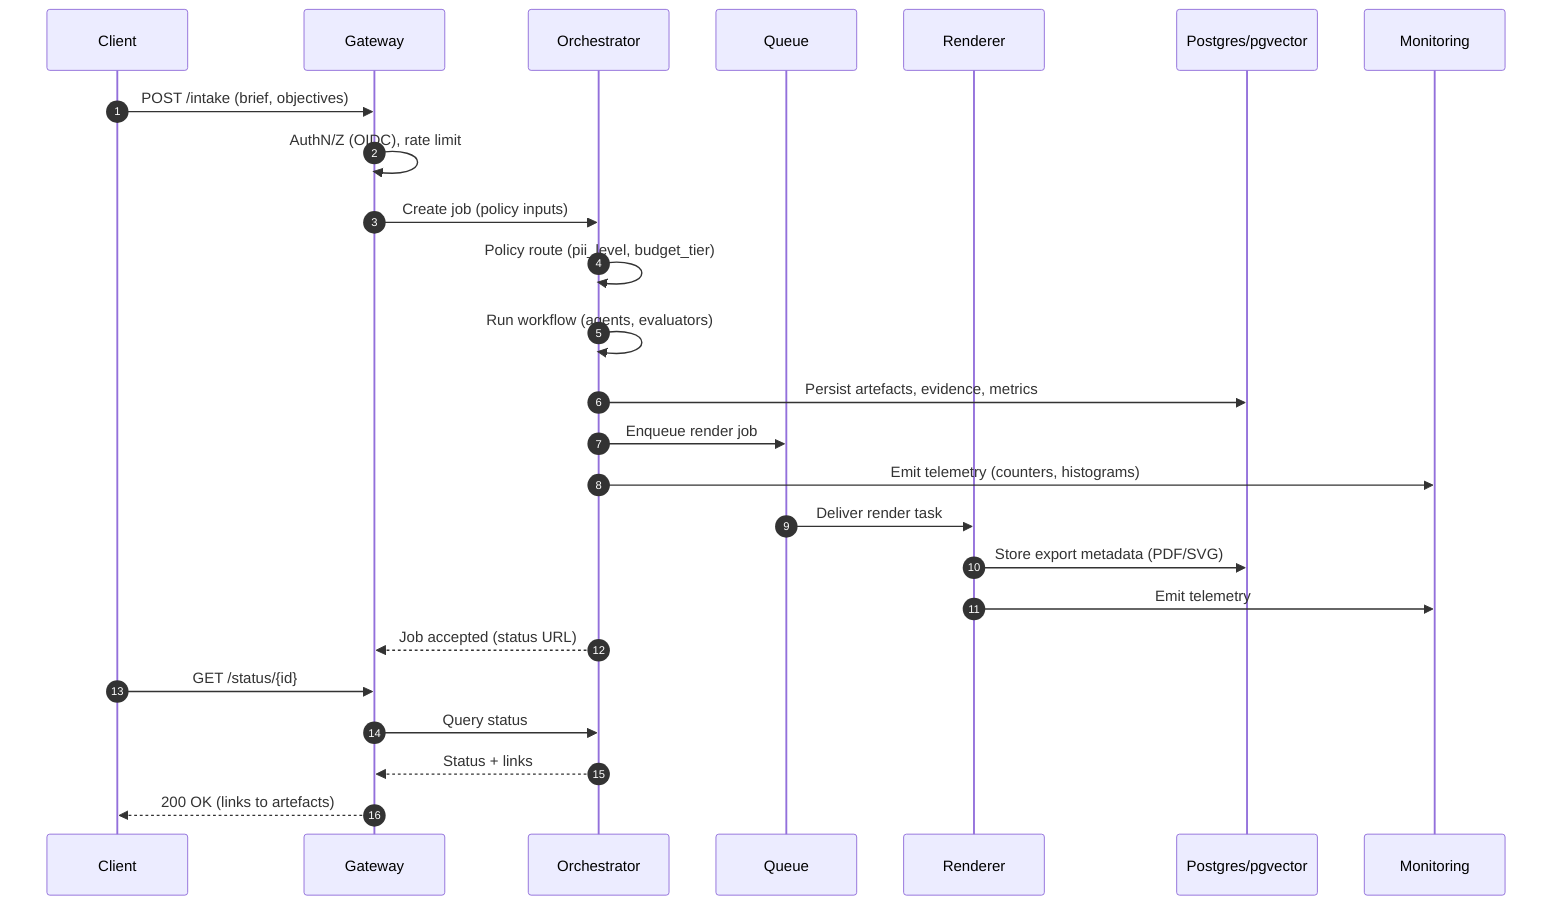 sequenceDiagram
    autonumber
    participant Client
    participant Gateway
    participant Orchestrator
    participant Queue
    participant Renderer
    participant DB as Postgres/pgvector
    participant Monitor as Monitoring

    Client->>Gateway: POST /intake (brief, objectives)
    Gateway->>Gateway: AuthN/Z (OIDC), rate limit
    Gateway->>Orchestrator: Create job (policy inputs)

    Orchestrator->>Orchestrator: Policy route (pii_level, budget_tier)
    Orchestrator->>Orchestrator: Run workflow (agents, evaluators)
    Orchestrator->>DB: Persist artefacts, evidence, metrics
    Orchestrator->>Queue: Enqueue render job
    Orchestrator->>Monitor: Emit telemetry (counters, histograms)

    Queue->>Renderer: Deliver render task
    Renderer->>DB: Store export metadata (PDF/SVG)
    Renderer->>Monitor: Emit telemetry

    Orchestrator-->>Gateway: Job accepted (status URL)
    Client->>Gateway: GET /status/{id}
    Gateway->>Orchestrator: Query status
    Orchestrator-->>Gateway: Status + links
    Gateway-->>Client: 200 OK (links to artefacts)